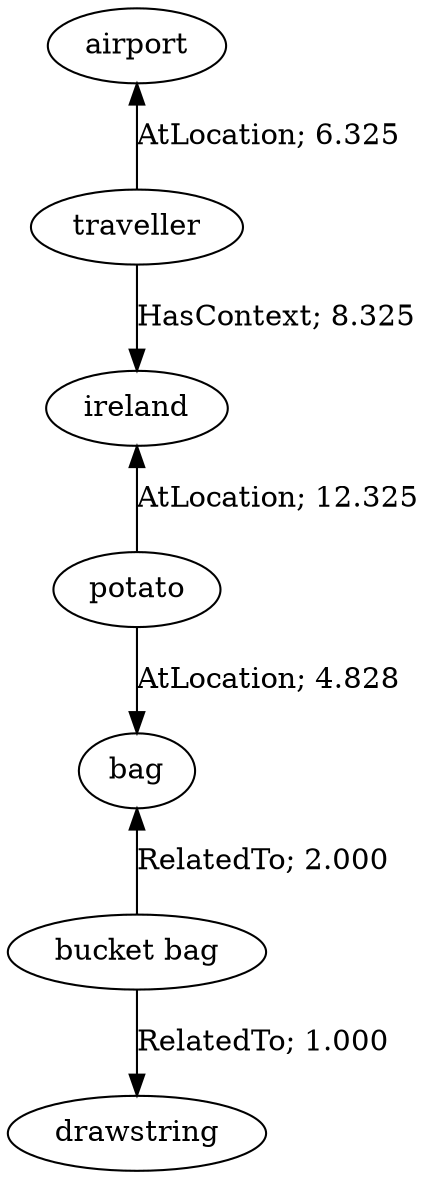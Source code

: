 // The path the concepts from "airport" to "drawstring".Path Length: 6; Weight Sum: 34.80209308575647; Average Weight: 5.800348847626078
digraph "1_e---airport-drawstring---PLen6_WSum34.802_WAvg5.800" {
	0 [label=airport]
	1 [label=traveller]
	2 [label=ireland]
	3 [label=potato]
	4 [label=bag]
	5 [label="bucket bag"]
	6 [label=drawstring]
	0 -> 1 [label="AtLocation; 6.325" dir=back weight=6.325]
	1 -> 2 [label="HasContext; 8.325" dir=forward weight=8.325]
	2 -> 3 [label="AtLocation; 12.325" dir=back weight=12.325]
	3 -> 4 [label="AtLocation; 4.828" dir=forward weight=4.828]
	4 -> 5 [label="RelatedTo; 2.000" dir=back weight=2.000]
	5 -> 6 [label="RelatedTo; 1.000" dir=forward weight=1.000]
}

